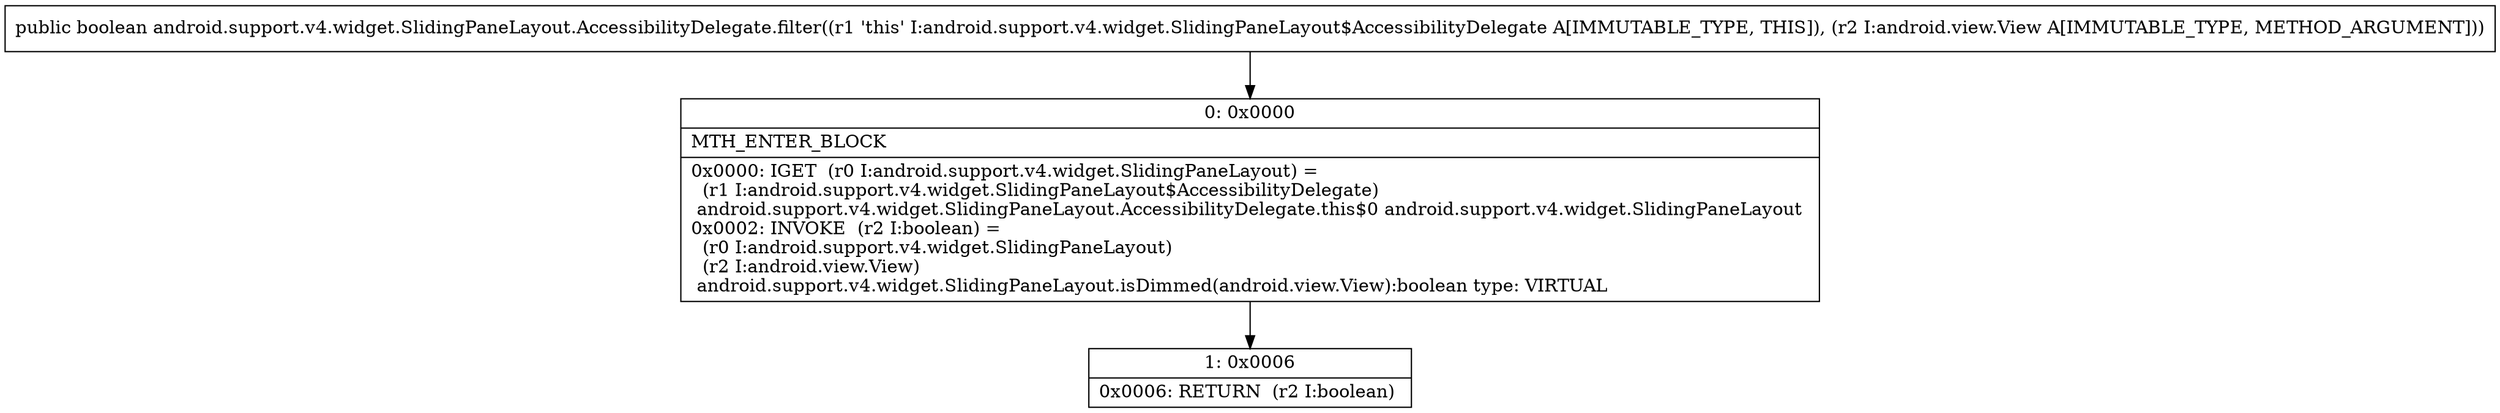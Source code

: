 digraph "CFG forandroid.support.v4.widget.SlidingPaneLayout.AccessibilityDelegate.filter(Landroid\/view\/View;)Z" {
Node_0 [shape=record,label="{0\:\ 0x0000|MTH_ENTER_BLOCK\l|0x0000: IGET  (r0 I:android.support.v4.widget.SlidingPaneLayout) = \l  (r1 I:android.support.v4.widget.SlidingPaneLayout$AccessibilityDelegate)\l android.support.v4.widget.SlidingPaneLayout.AccessibilityDelegate.this$0 android.support.v4.widget.SlidingPaneLayout \l0x0002: INVOKE  (r2 I:boolean) = \l  (r0 I:android.support.v4.widget.SlidingPaneLayout)\l  (r2 I:android.view.View)\l android.support.v4.widget.SlidingPaneLayout.isDimmed(android.view.View):boolean type: VIRTUAL \l}"];
Node_1 [shape=record,label="{1\:\ 0x0006|0x0006: RETURN  (r2 I:boolean) \l}"];
MethodNode[shape=record,label="{public boolean android.support.v4.widget.SlidingPaneLayout.AccessibilityDelegate.filter((r1 'this' I:android.support.v4.widget.SlidingPaneLayout$AccessibilityDelegate A[IMMUTABLE_TYPE, THIS]), (r2 I:android.view.View A[IMMUTABLE_TYPE, METHOD_ARGUMENT])) }"];
MethodNode -> Node_0;
Node_0 -> Node_1;
}

